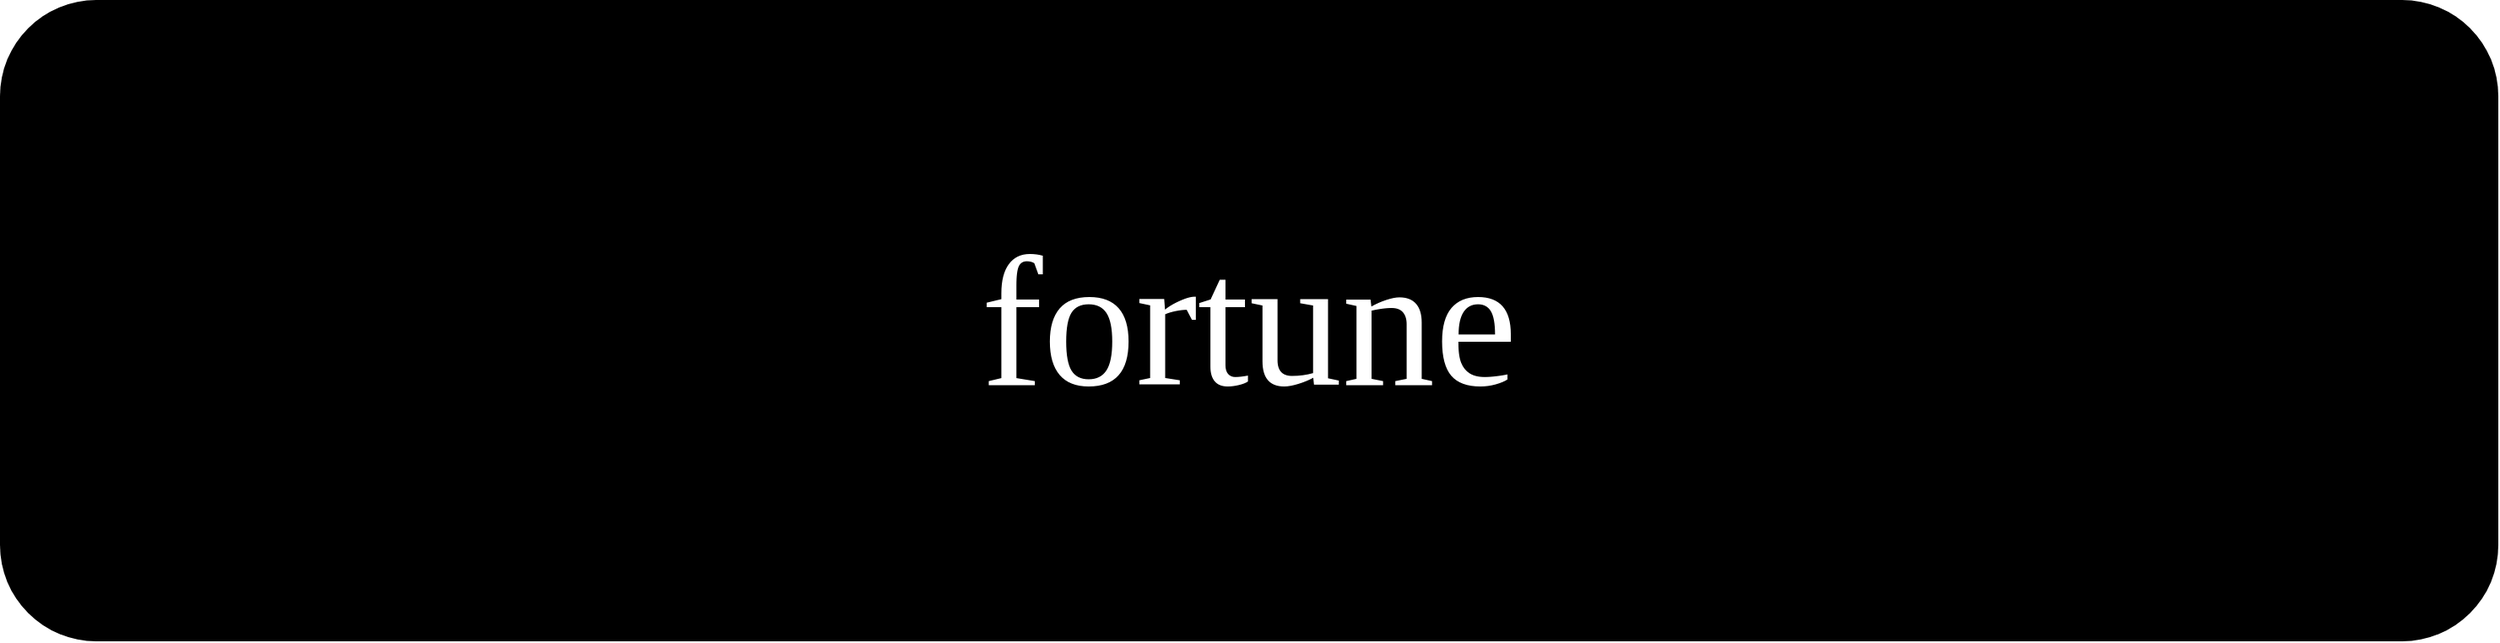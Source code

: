 <mxfile version="27.0.9">
  <diagram name="Page-1" id="jJ7n3A1it99_hdllu_8M">
    <mxGraphModel dx="3248" dy="868" grid="1" gridSize="10" guides="1" tooltips="1" connect="1" arrows="1" fold="1" page="1" pageScale="1" pageWidth="1654" pageHeight="1169" math="0" shadow="0">
      <root>
        <mxCell id="0" />
        <mxCell id="1" parent="0" />
        <mxCell id="_tZKHd5Szc6mgcDDZj10-1" value="" style="rounded=1;whiteSpace=wrap;html=1;fillColor=light-dark(#273B8D,#273B8D);strokeColor=none;gradientColor=light-dark(#FF3333,#BE1E2D);gradientDirection=north;" parent="1" vertex="1">
          <mxGeometry x="-1567" y="395" width="1480" height="380" as="geometry" />
        </mxCell>
        <mxCell id="_tZKHd5Szc6mgcDDZj10-7" value="&lt;div style=&quot;&quot;&gt;&lt;font face=&quot;Gochi Hand&quot; style=&quot;color: light-dark(rgb(255, 255, 255), rgb(237, 237, 237)); font-size: 110px;&quot; data-font-src=&quot;https://fonts.googleapis.com/css?family=Gochi+Hand&quot;&gt;fortune&lt;/font&gt;&lt;/div&gt;" style="text;html=1;align=center;verticalAlign=middle;whiteSpace=wrap;rounded=0;fontFamily=Lato;fontSource=https%3A%2F%2Ffonts.googleapis.com%2Fcss%3Ffamily%3DLato;" parent="1" vertex="1">
          <mxGeometry x="-1562" y="530" width="1470" height="110" as="geometry" />
        </mxCell>
      </root>
    </mxGraphModel>
  </diagram>
</mxfile>
